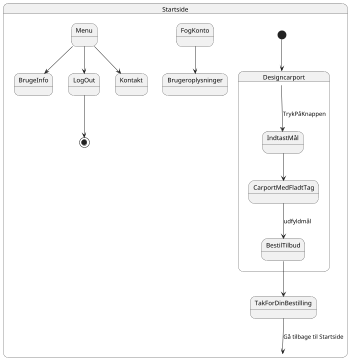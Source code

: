 @startuml
'https://plantuml.com/state-diagram

scale 350 width


state Startside{
[*] --> Designcarport
FogKonto --> Brugeroplysninger
Menu --> BrugeInfo

Menu --> LogOut
LogOut -->[*]
Menu --> Kontakt
state Designcarport{
Designcarport --> IndtastMål : TrykPåKnappen

IndtastMål --> CarportMedFladtTag

CarportMedFladtTag --> BestilTilbud: udfyldmål
}
BestilTilbud --> TakForDinBestilling


TakForDinBestilling --> Startside : Gå tilbage til Startside




@enduml